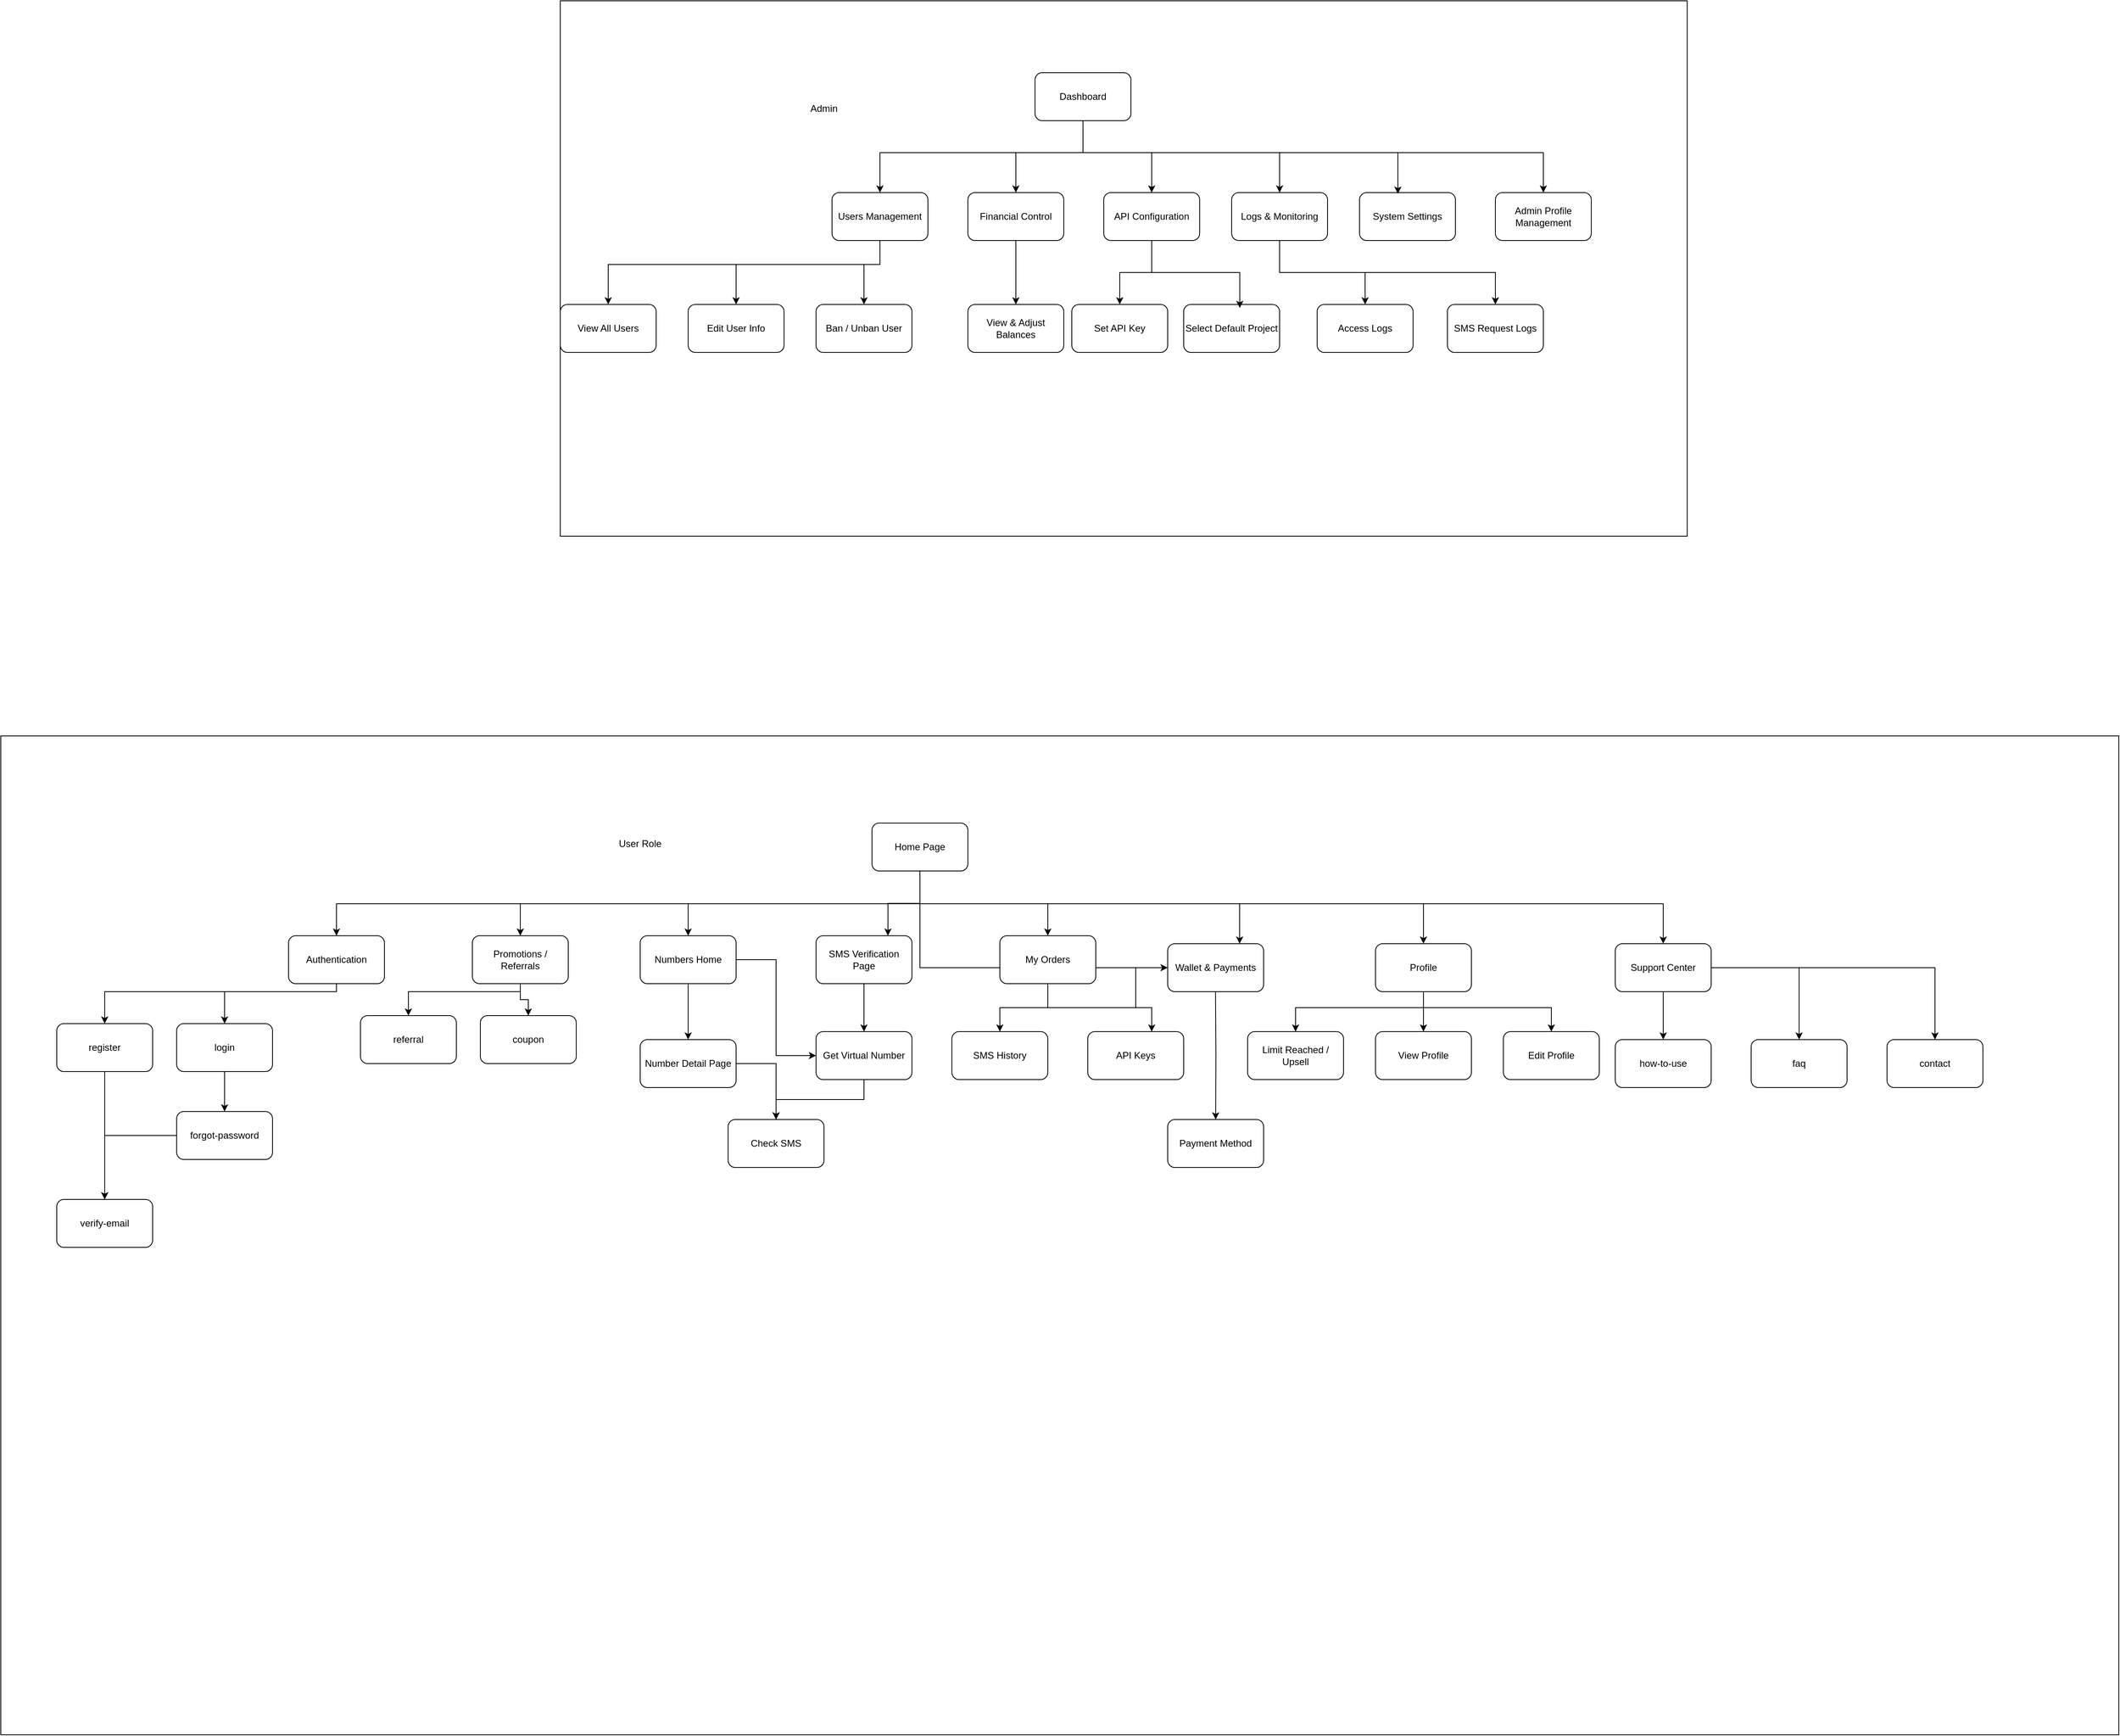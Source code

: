 <mxfile version="27.0.3">
  <diagram name="Page-1" id="KJU67eVtYTT48xLLsFc7">
    <mxGraphModel dx="4031" dy="1155" grid="1" gridSize="10" guides="1" tooltips="1" connect="1" arrows="1" fold="1" page="1" pageScale="1" pageWidth="827" pageHeight="1169" math="0" shadow="0">
      <root>
        <mxCell id="0" />
        <mxCell id="1" parent="0" />
        <mxCell id="XsYrA3fsA50QSW2a7vr1-1" value="" style="rounded=0;whiteSpace=wrap;html=1;" vertex="1" parent="1">
          <mxGeometry x="-240" y="140" width="1410" height="670" as="geometry" />
        </mxCell>
        <mxCell id="XsYrA3fsA50QSW2a7vr1-3" value="Admin" style="text;html=1;align=center;verticalAlign=middle;whiteSpace=wrap;rounded=0;" vertex="1" parent="1">
          <mxGeometry x="60" y="260" width="60" height="30" as="geometry" />
        </mxCell>
        <mxCell id="XsYrA3fsA50QSW2a7vr1-15" style="edgeStyle=orthogonalEdgeStyle;rounded=0;orthogonalLoop=1;jettySize=auto;html=1;" edge="1" parent="1" source="XsYrA3fsA50QSW2a7vr1-4" target="XsYrA3fsA50QSW2a7vr1-6">
          <mxGeometry relative="1" as="geometry">
            <Array as="points">
              <mxPoint x="414" y="330" />
              <mxPoint x="160" y="330" />
            </Array>
          </mxGeometry>
        </mxCell>
        <mxCell id="XsYrA3fsA50QSW2a7vr1-16" style="edgeStyle=orthogonalEdgeStyle;rounded=0;orthogonalLoop=1;jettySize=auto;html=1;" edge="1" parent="1" source="XsYrA3fsA50QSW2a7vr1-4" target="XsYrA3fsA50QSW2a7vr1-8">
          <mxGeometry relative="1" as="geometry">
            <Array as="points">
              <mxPoint x="414" y="330" />
              <mxPoint x="500" y="330" />
            </Array>
          </mxGeometry>
        </mxCell>
        <mxCell id="XsYrA3fsA50QSW2a7vr1-17" style="edgeStyle=orthogonalEdgeStyle;rounded=0;orthogonalLoop=1;jettySize=auto;html=1;" edge="1" parent="1" source="XsYrA3fsA50QSW2a7vr1-4" target="XsYrA3fsA50QSW2a7vr1-7">
          <mxGeometry relative="1" as="geometry">
            <Array as="points">
              <mxPoint x="414" y="330" />
              <mxPoint x="330" y="330" />
            </Array>
          </mxGeometry>
        </mxCell>
        <mxCell id="XsYrA3fsA50QSW2a7vr1-18" style="edgeStyle=orthogonalEdgeStyle;rounded=0;orthogonalLoop=1;jettySize=auto;html=1;" edge="1" parent="1" source="XsYrA3fsA50QSW2a7vr1-4" target="XsYrA3fsA50QSW2a7vr1-10">
          <mxGeometry relative="1" as="geometry">
            <Array as="points">
              <mxPoint x="414" y="330" />
              <mxPoint x="660" y="330" />
            </Array>
          </mxGeometry>
        </mxCell>
        <mxCell id="XsYrA3fsA50QSW2a7vr1-52" style="edgeStyle=orthogonalEdgeStyle;rounded=0;orthogonalLoop=1;jettySize=auto;html=1;" edge="1" parent="1" source="XsYrA3fsA50QSW2a7vr1-4" target="XsYrA3fsA50QSW2a7vr1-20">
          <mxGeometry relative="1" as="geometry">
            <Array as="points">
              <mxPoint x="414" y="330" />
              <mxPoint x="990" y="330" />
            </Array>
          </mxGeometry>
        </mxCell>
        <mxCell id="XsYrA3fsA50QSW2a7vr1-4" value="Dashboard" style="rounded=1;whiteSpace=wrap;html=1;" vertex="1" parent="1">
          <mxGeometry x="354" y="230" width="120" height="60" as="geometry" />
        </mxCell>
        <mxCell id="XsYrA3fsA50QSW2a7vr1-5" value="System Settings" style="rounded=1;whiteSpace=wrap;html=1;" vertex="1" parent="1">
          <mxGeometry x="760" y="380" width="120" height="60" as="geometry" />
        </mxCell>
        <mxCell id="XsYrA3fsA50QSW2a7vr1-42" style="edgeStyle=orthogonalEdgeStyle;rounded=0;orthogonalLoop=1;jettySize=auto;html=1;" edge="1" parent="1" source="XsYrA3fsA50QSW2a7vr1-6" target="XsYrA3fsA50QSW2a7vr1-12">
          <mxGeometry relative="1" as="geometry">
            <Array as="points">
              <mxPoint x="160" y="470" />
              <mxPoint x="-20" y="470" />
            </Array>
          </mxGeometry>
        </mxCell>
        <mxCell id="XsYrA3fsA50QSW2a7vr1-43" style="edgeStyle=orthogonalEdgeStyle;rounded=0;orthogonalLoop=1;jettySize=auto;html=1;entryX=0.5;entryY=0;entryDx=0;entryDy=0;" edge="1" parent="1" source="XsYrA3fsA50QSW2a7vr1-6" target="XsYrA3fsA50QSW2a7vr1-11">
          <mxGeometry relative="1" as="geometry">
            <Array as="points">
              <mxPoint x="160" y="470" />
              <mxPoint x="-180" y="470" />
            </Array>
          </mxGeometry>
        </mxCell>
        <mxCell id="XsYrA3fsA50QSW2a7vr1-44" style="edgeStyle=orthogonalEdgeStyle;rounded=0;orthogonalLoop=1;jettySize=auto;html=1;" edge="1" parent="1" source="XsYrA3fsA50QSW2a7vr1-6" target="XsYrA3fsA50QSW2a7vr1-13">
          <mxGeometry relative="1" as="geometry">
            <Array as="points">
              <mxPoint x="160" y="470" />
              <mxPoint x="140" y="470" />
            </Array>
          </mxGeometry>
        </mxCell>
        <mxCell id="XsYrA3fsA50QSW2a7vr1-6" value="Users Management" style="rounded=1;whiteSpace=wrap;html=1;" vertex="1" parent="1">
          <mxGeometry x="100" y="380" width="120" height="60" as="geometry" />
        </mxCell>
        <mxCell id="XsYrA3fsA50QSW2a7vr1-45" style="edgeStyle=orthogonalEdgeStyle;rounded=0;orthogonalLoop=1;jettySize=auto;html=1;" edge="1" parent="1" source="XsYrA3fsA50QSW2a7vr1-7" target="XsYrA3fsA50QSW2a7vr1-14">
          <mxGeometry relative="1" as="geometry" />
        </mxCell>
        <mxCell id="XsYrA3fsA50QSW2a7vr1-7" value="Financial Control" style="rounded=1;whiteSpace=wrap;html=1;" vertex="1" parent="1">
          <mxGeometry x="270" y="380" width="120" height="60" as="geometry" />
        </mxCell>
        <mxCell id="XsYrA3fsA50QSW2a7vr1-47" style="edgeStyle=orthogonalEdgeStyle;rounded=0;orthogonalLoop=1;jettySize=auto;html=1;entryX=0.5;entryY=0;entryDx=0;entryDy=0;" edge="1" parent="1" source="XsYrA3fsA50QSW2a7vr1-8" target="XsYrA3fsA50QSW2a7vr1-46">
          <mxGeometry relative="1" as="geometry" />
        </mxCell>
        <mxCell id="XsYrA3fsA50QSW2a7vr1-8" value="API Configuration" style="rounded=1;whiteSpace=wrap;html=1;" vertex="1" parent="1">
          <mxGeometry x="440" y="380" width="120" height="60" as="geometry" />
        </mxCell>
        <mxCell id="XsYrA3fsA50QSW2a7vr1-9" style="edgeStyle=orthogonalEdgeStyle;rounded=0;orthogonalLoop=1;jettySize=auto;html=1;exitX=0.5;exitY=1;exitDx=0;exitDy=0;" edge="1" parent="1" source="XsYrA3fsA50QSW2a7vr1-4" target="XsYrA3fsA50QSW2a7vr1-4">
          <mxGeometry relative="1" as="geometry" />
        </mxCell>
        <mxCell id="XsYrA3fsA50QSW2a7vr1-53" style="edgeStyle=orthogonalEdgeStyle;rounded=0;orthogonalLoop=1;jettySize=auto;html=1;" edge="1" parent="1" source="XsYrA3fsA50QSW2a7vr1-10" target="XsYrA3fsA50QSW2a7vr1-50">
          <mxGeometry relative="1" as="geometry" />
        </mxCell>
        <mxCell id="XsYrA3fsA50QSW2a7vr1-54" style="edgeStyle=orthogonalEdgeStyle;rounded=0;orthogonalLoop=1;jettySize=auto;html=1;" edge="1" parent="1" source="XsYrA3fsA50QSW2a7vr1-10" target="XsYrA3fsA50QSW2a7vr1-51">
          <mxGeometry relative="1" as="geometry">
            <Array as="points">
              <mxPoint x="660" y="480" />
              <mxPoint x="930" y="480" />
            </Array>
          </mxGeometry>
        </mxCell>
        <mxCell id="XsYrA3fsA50QSW2a7vr1-10" value="Logs &amp;amp; Monitoring" style="rounded=1;whiteSpace=wrap;html=1;" vertex="1" parent="1">
          <mxGeometry x="600" y="380" width="120" height="60" as="geometry" />
        </mxCell>
        <mxCell id="XsYrA3fsA50QSW2a7vr1-11" value="View All Users" style="rounded=1;whiteSpace=wrap;html=1;" vertex="1" parent="1">
          <mxGeometry x="-240" y="520" width="120" height="60" as="geometry" />
        </mxCell>
        <mxCell id="XsYrA3fsA50QSW2a7vr1-12" value="Edit User Info" style="rounded=1;whiteSpace=wrap;html=1;" vertex="1" parent="1">
          <mxGeometry x="-80" y="520" width="120" height="60" as="geometry" />
        </mxCell>
        <mxCell id="XsYrA3fsA50QSW2a7vr1-13" value="Ban / Unban User" style="rounded=1;whiteSpace=wrap;html=1;" vertex="1" parent="1">
          <mxGeometry x="80" y="520" width="120" height="60" as="geometry" />
        </mxCell>
        <mxCell id="XsYrA3fsA50QSW2a7vr1-14" value="View &amp;amp; Adjust Balances" style="rounded=1;whiteSpace=wrap;html=1;" vertex="1" parent="1">
          <mxGeometry x="270" y="520" width="120" height="60" as="geometry" />
        </mxCell>
        <mxCell id="XsYrA3fsA50QSW2a7vr1-19" style="edgeStyle=orthogonalEdgeStyle;rounded=0;orthogonalLoop=1;jettySize=auto;html=1;entryX=0.4;entryY=0.025;entryDx=0;entryDy=0;entryPerimeter=0;" edge="1" parent="1" source="XsYrA3fsA50QSW2a7vr1-4" target="XsYrA3fsA50QSW2a7vr1-5">
          <mxGeometry relative="1" as="geometry">
            <Array as="points">
              <mxPoint x="414" y="330" />
              <mxPoint x="808" y="330" />
            </Array>
          </mxGeometry>
        </mxCell>
        <mxCell id="XsYrA3fsA50QSW2a7vr1-20" value="Admin Profile Management" style="rounded=1;whiteSpace=wrap;html=1;" vertex="1" parent="1">
          <mxGeometry x="930" y="380" width="120" height="60" as="geometry" />
        </mxCell>
        <mxCell id="XsYrA3fsA50QSW2a7vr1-21" value="" style="rounded=0;whiteSpace=wrap;html=1;" vertex="1" parent="1">
          <mxGeometry x="-940" y="1060" width="2650" height="1250" as="geometry" />
        </mxCell>
        <mxCell id="XsYrA3fsA50QSW2a7vr1-22" value="User Role" style="text;html=1;align=center;verticalAlign=middle;whiteSpace=wrap;rounded=0;" vertex="1" parent="1">
          <mxGeometry x="-170" y="1180" width="60" height="30" as="geometry" />
        </mxCell>
        <mxCell id="XsYrA3fsA50QSW2a7vr1-57" style="edgeStyle=orthogonalEdgeStyle;rounded=0;orthogonalLoop=1;jettySize=auto;html=1;" edge="1" parent="1" source="XsYrA3fsA50QSW2a7vr1-23" target="XsYrA3fsA50QSW2a7vr1-55">
          <mxGeometry relative="1" as="geometry">
            <Array as="points">
              <mxPoint x="210" y="1270" />
              <mxPoint x="-80" y="1270" />
            </Array>
          </mxGeometry>
        </mxCell>
        <mxCell id="XsYrA3fsA50QSW2a7vr1-65" style="edgeStyle=orthogonalEdgeStyle;rounded=0;orthogonalLoop=1;jettySize=auto;html=1;" edge="1" parent="1" source="XsYrA3fsA50QSW2a7vr1-23" target="XsYrA3fsA50QSW2a7vr1-40">
          <mxGeometry relative="1" as="geometry">
            <Array as="points">
              <mxPoint x="210" y="1270" />
              <mxPoint x="1140" y="1270" />
            </Array>
          </mxGeometry>
        </mxCell>
        <mxCell id="XsYrA3fsA50QSW2a7vr1-68" style="edgeStyle=orthogonalEdgeStyle;rounded=0;orthogonalLoop=1;jettySize=auto;html=1;" edge="1" parent="1" source="XsYrA3fsA50QSW2a7vr1-23" target="XsYrA3fsA50QSW2a7vr1-67">
          <mxGeometry relative="1" as="geometry">
            <Array as="points">
              <mxPoint x="210" y="1270" />
              <mxPoint x="-520" y="1270" />
            </Array>
          </mxGeometry>
        </mxCell>
        <mxCell id="XsYrA3fsA50QSW2a7vr1-81" style="edgeStyle=orthogonalEdgeStyle;rounded=0;orthogonalLoop=1;jettySize=auto;html=1;entryX=0.75;entryY=0;entryDx=0;entryDy=0;" edge="1" parent="1" source="XsYrA3fsA50QSW2a7vr1-23" target="XsYrA3fsA50QSW2a7vr1-25">
          <mxGeometry relative="1" as="geometry" />
        </mxCell>
        <mxCell id="XsYrA3fsA50QSW2a7vr1-95" style="edgeStyle=orthogonalEdgeStyle;rounded=0;orthogonalLoop=1;jettySize=auto;html=1;" edge="1" parent="1" source="XsYrA3fsA50QSW2a7vr1-23" target="XsYrA3fsA50QSW2a7vr1-62">
          <mxGeometry relative="1" as="geometry">
            <Array as="points">
              <mxPoint x="210" y="1270" />
              <mxPoint x="370" y="1270" />
            </Array>
          </mxGeometry>
        </mxCell>
        <mxCell id="XsYrA3fsA50QSW2a7vr1-100" style="edgeStyle=orthogonalEdgeStyle;rounded=0;orthogonalLoop=1;jettySize=auto;html=1;" edge="1" parent="1" source="XsYrA3fsA50QSW2a7vr1-38" target="XsYrA3fsA50QSW2a7vr1-37">
          <mxGeometry relative="1" as="geometry">
            <Array as="points">
              <mxPoint x="210" y="1270" />
              <mxPoint x="840" y="1270" />
            </Array>
          </mxGeometry>
        </mxCell>
        <mxCell id="XsYrA3fsA50QSW2a7vr1-113" style="edgeStyle=orthogonalEdgeStyle;rounded=0;orthogonalLoop=1;jettySize=auto;html=1;" edge="1" parent="1" source="XsYrA3fsA50QSW2a7vr1-23" target="XsYrA3fsA50QSW2a7vr1-112">
          <mxGeometry relative="1" as="geometry">
            <Array as="points">
              <mxPoint x="210" y="1270" />
              <mxPoint x="-290" y="1270" />
            </Array>
          </mxGeometry>
        </mxCell>
        <mxCell id="XsYrA3fsA50QSW2a7vr1-23" value="Home Page" style="rounded=1;whiteSpace=wrap;html=1;" vertex="1" parent="1">
          <mxGeometry x="150" y="1169" width="120" height="60" as="geometry" />
        </mxCell>
        <mxCell id="XsYrA3fsA50QSW2a7vr1-82" style="edgeStyle=orthogonalEdgeStyle;rounded=0;orthogonalLoop=1;jettySize=auto;html=1;entryX=0.5;entryY=0;entryDx=0;entryDy=0;" edge="1" parent="1" source="XsYrA3fsA50QSW2a7vr1-25" target="XsYrA3fsA50QSW2a7vr1-35">
          <mxGeometry relative="1" as="geometry" />
        </mxCell>
        <mxCell id="XsYrA3fsA50QSW2a7vr1-25" value="SMS Verification Page" style="rounded=1;whiteSpace=wrap;html=1;" vertex="1" parent="1">
          <mxGeometry x="80" y="1310" width="120" height="60" as="geometry" />
        </mxCell>
        <mxCell id="XsYrA3fsA50QSW2a7vr1-84" style="edgeStyle=orthogonalEdgeStyle;rounded=0;orthogonalLoop=1;jettySize=auto;html=1;" edge="1" parent="1" source="XsYrA3fsA50QSW2a7vr1-35" target="XsYrA3fsA50QSW2a7vr1-36">
          <mxGeometry relative="1" as="geometry" />
        </mxCell>
        <mxCell id="XsYrA3fsA50QSW2a7vr1-35" value="&lt;div&gt;Get Virtual Number&lt;/div&gt;" style="rounded=1;whiteSpace=wrap;html=1;" vertex="1" parent="1">
          <mxGeometry x="80" y="1430" width="120" height="60" as="geometry" />
        </mxCell>
        <mxCell id="XsYrA3fsA50QSW2a7vr1-36" value="&lt;div&gt;Check SMS&lt;/div&gt;" style="rounded=1;whiteSpace=wrap;html=1;" vertex="1" parent="1">
          <mxGeometry x="-30" y="1540" width="120" height="60" as="geometry" />
        </mxCell>
        <mxCell id="XsYrA3fsA50QSW2a7vr1-102" style="edgeStyle=orthogonalEdgeStyle;rounded=0;orthogonalLoop=1;jettySize=auto;html=1;" edge="1" parent="1" source="XsYrA3fsA50QSW2a7vr1-37" target="XsYrA3fsA50QSW2a7vr1-101">
          <mxGeometry relative="1" as="geometry" />
        </mxCell>
        <mxCell id="XsYrA3fsA50QSW2a7vr1-104" style="edgeStyle=orthogonalEdgeStyle;rounded=0;orthogonalLoop=1;jettySize=auto;html=1;" edge="1" parent="1" source="XsYrA3fsA50QSW2a7vr1-37" target="XsYrA3fsA50QSW2a7vr1-103">
          <mxGeometry relative="1" as="geometry">
            <Array as="points">
              <mxPoint x="840" y="1400" />
              <mxPoint x="1000" y="1400" />
            </Array>
          </mxGeometry>
        </mxCell>
        <mxCell id="XsYrA3fsA50QSW2a7vr1-122" style="edgeStyle=orthogonalEdgeStyle;rounded=0;orthogonalLoop=1;jettySize=auto;html=1;" edge="1" parent="1" source="XsYrA3fsA50QSW2a7vr1-37" target="XsYrA3fsA50QSW2a7vr1-118">
          <mxGeometry relative="1" as="geometry">
            <Array as="points">
              <mxPoint x="840" y="1400" />
              <mxPoint x="680" y="1400" />
            </Array>
          </mxGeometry>
        </mxCell>
        <mxCell id="XsYrA3fsA50QSW2a7vr1-37" value="Profile" style="rounded=1;whiteSpace=wrap;html=1;" vertex="1" parent="1">
          <mxGeometry x="780" y="1320" width="120" height="60" as="geometry" />
        </mxCell>
        <mxCell id="XsYrA3fsA50QSW2a7vr1-39" value="API Keys" style="rounded=1;whiteSpace=wrap;html=1;" vertex="1" parent="1">
          <mxGeometry x="420" y="1430" width="120" height="60" as="geometry" />
        </mxCell>
        <mxCell id="XsYrA3fsA50QSW2a7vr1-66" style="edgeStyle=orthogonalEdgeStyle;rounded=0;orthogonalLoop=1;jettySize=auto;html=1;entryX=0.5;entryY=0;entryDx=0;entryDy=0;" edge="1" parent="1" source="XsYrA3fsA50QSW2a7vr1-40" target="XsYrA3fsA50QSW2a7vr1-64">
          <mxGeometry relative="1" as="geometry" />
        </mxCell>
        <mxCell id="XsYrA3fsA50QSW2a7vr1-106" style="edgeStyle=orthogonalEdgeStyle;rounded=0;orthogonalLoop=1;jettySize=auto;html=1;" edge="1" parent="1" source="XsYrA3fsA50QSW2a7vr1-40" target="XsYrA3fsA50QSW2a7vr1-105">
          <mxGeometry relative="1" as="geometry" />
        </mxCell>
        <mxCell id="XsYrA3fsA50QSW2a7vr1-111" style="edgeStyle=orthogonalEdgeStyle;rounded=0;orthogonalLoop=1;jettySize=auto;html=1;" edge="1" parent="1" source="XsYrA3fsA50QSW2a7vr1-40" target="XsYrA3fsA50QSW2a7vr1-110">
          <mxGeometry relative="1" as="geometry" />
        </mxCell>
        <mxCell id="XsYrA3fsA50QSW2a7vr1-40" value="Support Center" style="rounded=1;whiteSpace=wrap;html=1;" vertex="1" parent="1">
          <mxGeometry x="1080" y="1320" width="120" height="60" as="geometry" />
        </mxCell>
        <mxCell id="XsYrA3fsA50QSW2a7vr1-46" value="Set API Key" style="rounded=1;whiteSpace=wrap;html=1;" vertex="1" parent="1">
          <mxGeometry x="400" y="520" width="120" height="60" as="geometry" />
        </mxCell>
        <mxCell id="XsYrA3fsA50QSW2a7vr1-48" value="Select Default Project" style="rounded=1;whiteSpace=wrap;html=1;" vertex="1" parent="1">
          <mxGeometry x="540" y="520" width="120" height="60" as="geometry" />
        </mxCell>
        <mxCell id="XsYrA3fsA50QSW2a7vr1-49" style="edgeStyle=orthogonalEdgeStyle;rounded=0;orthogonalLoop=1;jettySize=auto;html=1;entryX=0.585;entryY=0.073;entryDx=0;entryDy=0;entryPerimeter=0;" edge="1" parent="1" source="XsYrA3fsA50QSW2a7vr1-8" target="XsYrA3fsA50QSW2a7vr1-48">
          <mxGeometry relative="1" as="geometry" />
        </mxCell>
        <mxCell id="XsYrA3fsA50QSW2a7vr1-50" value="Access Logs" style="rounded=1;whiteSpace=wrap;html=1;" vertex="1" parent="1">
          <mxGeometry x="707" y="520" width="120" height="60" as="geometry" />
        </mxCell>
        <mxCell id="XsYrA3fsA50QSW2a7vr1-51" value="SMS Request Logs" style="rounded=1;whiteSpace=wrap;html=1;" vertex="1" parent="1">
          <mxGeometry x="870" y="520" width="120" height="60" as="geometry" />
        </mxCell>
        <mxCell id="XsYrA3fsA50QSW2a7vr1-89" style="edgeStyle=orthogonalEdgeStyle;rounded=0;orthogonalLoop=1;jettySize=auto;html=1;" edge="1" parent="1" source="XsYrA3fsA50QSW2a7vr1-55" target="XsYrA3fsA50QSW2a7vr1-56">
          <mxGeometry relative="1" as="geometry" />
        </mxCell>
        <mxCell id="XsYrA3fsA50QSW2a7vr1-55" value="Numbers Home" style="rounded=1;whiteSpace=wrap;html=1;" vertex="1" parent="1">
          <mxGeometry x="-140" y="1310" width="120" height="60" as="geometry" />
        </mxCell>
        <mxCell id="XsYrA3fsA50QSW2a7vr1-92" style="edgeStyle=orthogonalEdgeStyle;rounded=0;orthogonalLoop=1;jettySize=auto;html=1;" edge="1" parent="1" source="XsYrA3fsA50QSW2a7vr1-56">
          <mxGeometry relative="1" as="geometry">
            <mxPoint x="30" y="1540" as="targetPoint" />
            <Array as="points">
              <mxPoint x="30" y="1470" />
            </Array>
          </mxGeometry>
        </mxCell>
        <mxCell id="XsYrA3fsA50QSW2a7vr1-56" value="Number Detail Page" style="rounded=1;whiteSpace=wrap;html=1;" vertex="1" parent="1">
          <mxGeometry x="-140" y="1440" width="120" height="60" as="geometry" />
        </mxCell>
        <mxCell id="XsYrA3fsA50QSW2a7vr1-97" style="edgeStyle=orthogonalEdgeStyle;rounded=0;orthogonalLoop=1;jettySize=auto;html=1;" edge="1" parent="1" source="XsYrA3fsA50QSW2a7vr1-62" target="XsYrA3fsA50QSW2a7vr1-96">
          <mxGeometry relative="1" as="geometry" />
        </mxCell>
        <mxCell id="XsYrA3fsA50QSW2a7vr1-98" style="edgeStyle=orthogonalEdgeStyle;rounded=0;orthogonalLoop=1;jettySize=auto;html=1;" edge="1" parent="1" source="XsYrA3fsA50QSW2a7vr1-62" target="XsYrA3fsA50QSW2a7vr1-38">
          <mxGeometry relative="1" as="geometry">
            <Array as="points">
              <mxPoint x="370" y="1400" />
              <mxPoint x="480" y="1400" />
              <mxPoint x="480" y="1350" />
            </Array>
          </mxGeometry>
        </mxCell>
        <mxCell id="XsYrA3fsA50QSW2a7vr1-99" style="edgeStyle=orthogonalEdgeStyle;rounded=0;orthogonalLoop=1;jettySize=auto;html=1;" edge="1" parent="1" source="XsYrA3fsA50QSW2a7vr1-62" target="XsYrA3fsA50QSW2a7vr1-39">
          <mxGeometry relative="1" as="geometry">
            <Array as="points">
              <mxPoint x="370" y="1400" />
              <mxPoint x="500" y="1400" />
            </Array>
          </mxGeometry>
        </mxCell>
        <mxCell id="XsYrA3fsA50QSW2a7vr1-62" value="My Orders" style="rounded=1;whiteSpace=wrap;html=1;" vertex="1" parent="1">
          <mxGeometry x="310" y="1310" width="120" height="60" as="geometry" />
        </mxCell>
        <mxCell id="XsYrA3fsA50QSW2a7vr1-64" value="how-to-use" style="rounded=1;whiteSpace=wrap;html=1;" vertex="1" parent="1">
          <mxGeometry x="1080" y="1440" width="120" height="60" as="geometry" />
        </mxCell>
        <mxCell id="XsYrA3fsA50QSW2a7vr1-71" style="edgeStyle=orthogonalEdgeStyle;rounded=0;orthogonalLoop=1;jettySize=auto;html=1;" edge="1" parent="1" source="XsYrA3fsA50QSW2a7vr1-67" target="XsYrA3fsA50QSW2a7vr1-70">
          <mxGeometry relative="1" as="geometry">
            <Array as="points">
              <mxPoint x="-520" y="1380" />
              <mxPoint x="-810" y="1380" />
            </Array>
          </mxGeometry>
        </mxCell>
        <mxCell id="XsYrA3fsA50QSW2a7vr1-72" style="edgeStyle=orthogonalEdgeStyle;rounded=0;orthogonalLoop=1;jettySize=auto;html=1;entryX=0.5;entryY=0;entryDx=0;entryDy=0;" edge="1" parent="1" source="XsYrA3fsA50QSW2a7vr1-67" target="XsYrA3fsA50QSW2a7vr1-69">
          <mxGeometry relative="1" as="geometry">
            <Array as="points">
              <mxPoint x="-520" y="1380" />
              <mxPoint x="-660" y="1380" />
            </Array>
          </mxGeometry>
        </mxCell>
        <mxCell id="XsYrA3fsA50QSW2a7vr1-67" value="Authentication" style="rounded=1;whiteSpace=wrap;html=1;" vertex="1" parent="1">
          <mxGeometry x="-580" y="1310" width="120" height="60" as="geometry" />
        </mxCell>
        <mxCell id="XsYrA3fsA50QSW2a7vr1-74" style="edgeStyle=orthogonalEdgeStyle;rounded=0;orthogonalLoop=1;jettySize=auto;html=1;entryX=0.5;entryY=0;entryDx=0;entryDy=0;" edge="1" parent="1" source="XsYrA3fsA50QSW2a7vr1-69" target="XsYrA3fsA50QSW2a7vr1-73">
          <mxGeometry relative="1" as="geometry" />
        </mxCell>
        <mxCell id="XsYrA3fsA50QSW2a7vr1-69" value="login" style="rounded=1;whiteSpace=wrap;html=1;" vertex="1" parent="1">
          <mxGeometry x="-720" y="1420" width="120" height="60" as="geometry" />
        </mxCell>
        <mxCell id="XsYrA3fsA50QSW2a7vr1-79" style="edgeStyle=orthogonalEdgeStyle;rounded=0;orthogonalLoop=1;jettySize=auto;html=1;" edge="1" parent="1" source="XsYrA3fsA50QSW2a7vr1-70" target="XsYrA3fsA50QSW2a7vr1-75">
          <mxGeometry relative="1" as="geometry" />
        </mxCell>
        <mxCell id="XsYrA3fsA50QSW2a7vr1-70" value="register" style="rounded=1;whiteSpace=wrap;html=1;" vertex="1" parent="1">
          <mxGeometry x="-870" y="1420" width="120" height="60" as="geometry" />
        </mxCell>
        <mxCell id="XsYrA3fsA50QSW2a7vr1-76" style="edgeStyle=orthogonalEdgeStyle;rounded=0;orthogonalLoop=1;jettySize=auto;html=1;" edge="1" parent="1" source="XsYrA3fsA50QSW2a7vr1-73" target="XsYrA3fsA50QSW2a7vr1-75">
          <mxGeometry relative="1" as="geometry" />
        </mxCell>
        <mxCell id="XsYrA3fsA50QSW2a7vr1-73" value="forgot-password" style="rounded=1;whiteSpace=wrap;html=1;" vertex="1" parent="1">
          <mxGeometry x="-720" y="1530" width="120" height="60" as="geometry" />
        </mxCell>
        <mxCell id="XsYrA3fsA50QSW2a7vr1-75" value="verify-email" style="rounded=1;whiteSpace=wrap;html=1;" vertex="1" parent="1">
          <mxGeometry x="-870" y="1640" width="120" height="60" as="geometry" />
        </mxCell>
        <mxCell id="XsYrA3fsA50QSW2a7vr1-94" style="edgeStyle=orthogonalEdgeStyle;rounded=0;orthogonalLoop=1;jettySize=auto;html=1;exitX=1;exitY=0.5;exitDx=0;exitDy=0;entryX=0;entryY=0.5;entryDx=0;entryDy=0;" edge="1" parent="1" source="XsYrA3fsA50QSW2a7vr1-55" target="XsYrA3fsA50QSW2a7vr1-35">
          <mxGeometry relative="1" as="geometry">
            <mxPoint x="-70" y="1380" as="sourcePoint" />
            <mxPoint x="-70" y="1450" as="targetPoint" />
          </mxGeometry>
        </mxCell>
        <mxCell id="XsYrA3fsA50QSW2a7vr1-96" value="SMS History" style="rounded=1;whiteSpace=wrap;html=1;" vertex="1" parent="1">
          <mxGeometry x="250" y="1430" width="120" height="60" as="geometry" />
        </mxCell>
        <mxCell id="XsYrA3fsA50QSW2a7vr1-101" value="View Profile" style="rounded=1;whiteSpace=wrap;html=1;" vertex="1" parent="1">
          <mxGeometry x="780" y="1430" width="120" height="60" as="geometry" />
        </mxCell>
        <mxCell id="XsYrA3fsA50QSW2a7vr1-103" value="Edit Profile" style="rounded=1;whiteSpace=wrap;html=1;" vertex="1" parent="1">
          <mxGeometry x="940" y="1430" width="120" height="60" as="geometry" />
        </mxCell>
        <mxCell id="XsYrA3fsA50QSW2a7vr1-105" value="faq" style="rounded=1;whiteSpace=wrap;html=1;" vertex="1" parent="1">
          <mxGeometry x="1250" y="1440" width="120" height="60" as="geometry" />
        </mxCell>
        <mxCell id="XsYrA3fsA50QSW2a7vr1-110" value="contact" style="rounded=1;whiteSpace=wrap;html=1;" vertex="1" parent="1">
          <mxGeometry x="1420" y="1440" width="120" height="60" as="geometry" />
        </mxCell>
        <mxCell id="XsYrA3fsA50QSW2a7vr1-115" style="edgeStyle=orthogonalEdgeStyle;rounded=0;orthogonalLoop=1;jettySize=auto;html=1;" edge="1" parent="1" source="XsYrA3fsA50QSW2a7vr1-112" target="XsYrA3fsA50QSW2a7vr1-114">
          <mxGeometry relative="1" as="geometry">
            <Array as="points">
              <mxPoint x="-290" y="1380" />
              <mxPoint x="-430" y="1380" />
            </Array>
          </mxGeometry>
        </mxCell>
        <mxCell id="XsYrA3fsA50QSW2a7vr1-117" style="edgeStyle=orthogonalEdgeStyle;rounded=0;orthogonalLoop=1;jettySize=auto;html=1;" edge="1" parent="1" source="XsYrA3fsA50QSW2a7vr1-112" target="XsYrA3fsA50QSW2a7vr1-116">
          <mxGeometry relative="1" as="geometry" />
        </mxCell>
        <mxCell id="XsYrA3fsA50QSW2a7vr1-112" value="Promotions / Referrals" style="rounded=1;whiteSpace=wrap;html=1;" vertex="1" parent="1">
          <mxGeometry x="-350" y="1310" width="120" height="60" as="geometry" />
        </mxCell>
        <mxCell id="XsYrA3fsA50QSW2a7vr1-114" value="referral" style="rounded=1;whiteSpace=wrap;html=1;" vertex="1" parent="1">
          <mxGeometry x="-490" y="1410" width="120" height="60" as="geometry" />
        </mxCell>
        <mxCell id="XsYrA3fsA50QSW2a7vr1-116" value="coupon" style="rounded=1;whiteSpace=wrap;html=1;" vertex="1" parent="1">
          <mxGeometry x="-340" y="1410" width="120" height="60" as="geometry" />
        </mxCell>
        <mxCell id="XsYrA3fsA50QSW2a7vr1-118" value="Limit Reached / Upsell" style="rounded=1;whiteSpace=wrap;html=1;" vertex="1" parent="1">
          <mxGeometry x="620" y="1430" width="120" height="60" as="geometry" />
        </mxCell>
        <mxCell id="XsYrA3fsA50QSW2a7vr1-121" value="" style="edgeStyle=orthogonalEdgeStyle;rounded=0;orthogonalLoop=1;jettySize=auto;html=1;" edge="1" parent="1">
          <mxGeometry relative="1" as="geometry">
            <mxPoint x="200.0" y="1229" as="sourcePoint" />
            <mxPoint x="610" y="1320" as="targetPoint" />
            <Array as="points">
              <mxPoint x="210" y="1229" />
              <mxPoint x="210" y="1270" />
              <mxPoint x="610" y="1270" />
            </Array>
          </mxGeometry>
        </mxCell>
        <mxCell id="XsYrA3fsA50QSW2a7vr1-38" value="Wallet &amp;amp; Payments" style="rounded=1;whiteSpace=wrap;html=1;" vertex="1" parent="1">
          <mxGeometry x="520" y="1320" width="120" height="60" as="geometry" />
        </mxCell>
        <mxCell id="XsYrA3fsA50QSW2a7vr1-123" value="Payment Method" style="rounded=1;whiteSpace=wrap;html=1;" vertex="1" parent="1">
          <mxGeometry x="520" y="1540" width="120" height="60" as="geometry" />
        </mxCell>
        <mxCell id="XsYrA3fsA50QSW2a7vr1-129" style="edgeStyle=orthogonalEdgeStyle;rounded=0;orthogonalLoop=1;jettySize=auto;html=1;" edge="1" parent="1" target="XsYrA3fsA50QSW2a7vr1-123">
          <mxGeometry relative="1" as="geometry">
            <mxPoint x="579.83" y="1380" as="sourcePoint" />
            <mxPoint x="579.83" y="1430" as="targetPoint" />
            <Array as="points" />
          </mxGeometry>
        </mxCell>
      </root>
    </mxGraphModel>
  </diagram>
</mxfile>
